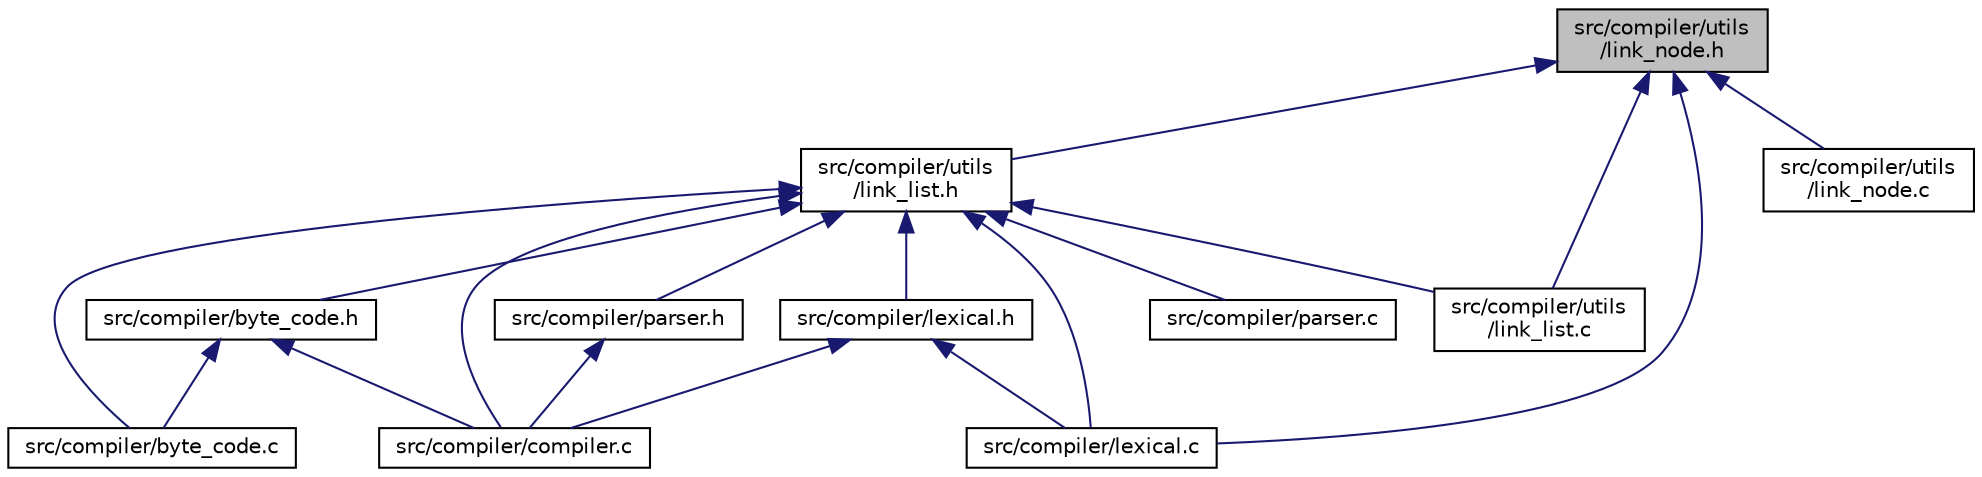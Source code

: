 digraph "src/compiler/utils/link_node.h"
{
 // INTERACTIVE_SVG=YES
  edge [fontname="Helvetica",fontsize="10",labelfontname="Helvetica",labelfontsize="10"];
  node [fontname="Helvetica",fontsize="10",shape=record];
  Node1 [label="src/compiler/utils\l/link_node.h",height=0.2,width=0.4,color="black", fillcolor="grey75", style="filled", fontcolor="black"];
  Node1 -> Node2 [dir="back",color="midnightblue",fontsize="10",style="solid",fontname="Helvetica"];
  Node2 [label="src/compiler/utils\l/link_list.h",height=0.2,width=0.4,color="black", fillcolor="white", style="filled",URL="$d4/d51/link__list_8h.html",tooltip="Purpose: link_list data structure. "];
  Node2 -> Node3 [dir="back",color="midnightblue",fontsize="10",style="solid",fontname="Helvetica"];
  Node3 [label="src/compiler/byte_code.c",height=0.2,width=0.4,color="black", fillcolor="white", style="filled",URL="$d3/d98/byte__code_8c.html",tooltip="Purpose: byte code operation. "];
  Node2 -> Node4 [dir="back",color="midnightblue",fontsize="10",style="solid",fontname="Helvetica"];
  Node4 [label="src/compiler/byte_code.h",height=0.2,width=0.4,color="black", fillcolor="white", style="filled",URL="$d7/d6f/byte__code_8h.html",tooltip="Purpose: byte code operation. "];
  Node4 -> Node3 [dir="back",color="midnightblue",fontsize="10",style="solid",fontname="Helvetica"];
  Node4 -> Node5 [dir="back",color="midnightblue",fontsize="10",style="solid",fontname="Helvetica"];
  Node5 [label="src/compiler/compiler.c",height=0.2,width=0.4,color="black", fillcolor="white", style="filled",URL="$d6/d0e/compiler_8c.html",tooltip="Purpose: main entrance of the compiler. "];
  Node2 -> Node5 [dir="back",color="midnightblue",fontsize="10",style="solid",fontname="Helvetica"];
  Node2 -> Node6 [dir="back",color="midnightblue",fontsize="10",style="solid",fontname="Helvetica"];
  Node6 [label="src/compiler/lexical.h",height=0.2,width=0.4,color="black", fillcolor="white", style="filled",URL="$db/db7/lexical_8h.html",tooltip="Purpose: Interface for the lexical analysis for the code. "];
  Node6 -> Node5 [dir="back",color="midnightblue",fontsize="10",style="solid",fontname="Helvetica"];
  Node6 -> Node7 [dir="back",color="midnightblue",fontsize="10",style="solid",fontname="Helvetica"];
  Node7 [label="src/compiler/lexical.c",height=0.2,width=0.4,color="black", fillcolor="white", style="filled",URL="$dd/d3a/lexical_8c.html",tooltip="Purpose: provide the lexical analysis for the code. "];
  Node2 -> Node8 [dir="back",color="midnightblue",fontsize="10",style="solid",fontname="Helvetica"];
  Node8 [label="src/compiler/parser.h",height=0.2,width=0.4,color="black", fillcolor="white", style="filled",URL="$d5/d36/parser_8h.html",tooltip="Purpose: generate a parsing tree using token list and symbol table. "];
  Node8 -> Node5 [dir="back",color="midnightblue",fontsize="10",style="solid",fontname="Helvetica"];
  Node2 -> Node7 [dir="back",color="midnightblue",fontsize="10",style="solid",fontname="Helvetica"];
  Node2 -> Node9 [dir="back",color="midnightblue",fontsize="10",style="solid",fontname="Helvetica"];
  Node9 [label="src/compiler/parser.c",height=0.2,width=0.4,color="black", fillcolor="white", style="filled",URL="$d2/d72/parser_8c.html",tooltip="Purpose: implementation of parser.h which generate a parsing tree using token list and symbol table..."];
  Node2 -> Node10 [dir="back",color="midnightblue",fontsize="10",style="solid",fontname="Helvetica"];
  Node10 [label="src/compiler/utils\l/link_list.c",height=0.2,width=0.4,color="black", fillcolor="white", style="filled",URL="$de/dec/link__list_8c.html",tooltip="Purpose: implementation of link_list data structure. "];
  Node1 -> Node7 [dir="back",color="midnightblue",fontsize="10",style="solid",fontname="Helvetica"];
  Node1 -> Node10 [dir="back",color="midnightblue",fontsize="10",style="solid",fontname="Helvetica"];
  Node1 -> Node11 [dir="back",color="midnightblue",fontsize="10",style="solid",fontname="Helvetica"];
  Node11 [label="src/compiler/utils\l/link_node.c",height=0.2,width=0.4,color="black", fillcolor="white", style="filled",URL="$dc/d77/link__node_8c.html",tooltip="Purpose: implementation of link_node data structure. "];
}
